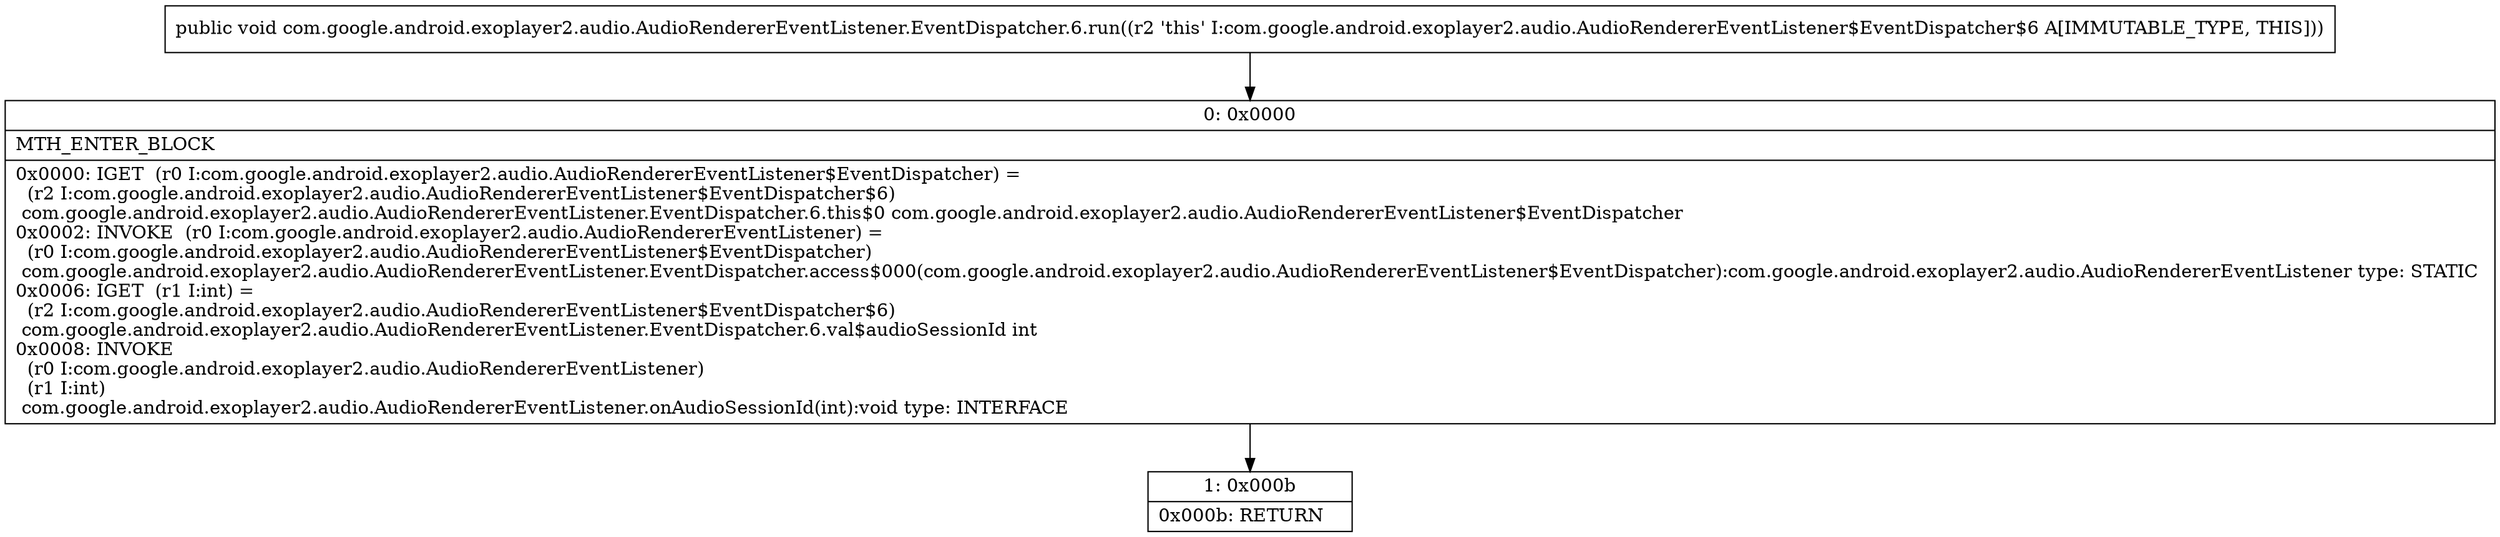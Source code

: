 digraph "CFG forcom.google.android.exoplayer2.audio.AudioRendererEventListener.EventDispatcher.6.run()V" {
Node_0 [shape=record,label="{0\:\ 0x0000|MTH_ENTER_BLOCK\l|0x0000: IGET  (r0 I:com.google.android.exoplayer2.audio.AudioRendererEventListener$EventDispatcher) = \l  (r2 I:com.google.android.exoplayer2.audio.AudioRendererEventListener$EventDispatcher$6)\l com.google.android.exoplayer2.audio.AudioRendererEventListener.EventDispatcher.6.this$0 com.google.android.exoplayer2.audio.AudioRendererEventListener$EventDispatcher \l0x0002: INVOKE  (r0 I:com.google.android.exoplayer2.audio.AudioRendererEventListener) = \l  (r0 I:com.google.android.exoplayer2.audio.AudioRendererEventListener$EventDispatcher)\l com.google.android.exoplayer2.audio.AudioRendererEventListener.EventDispatcher.access$000(com.google.android.exoplayer2.audio.AudioRendererEventListener$EventDispatcher):com.google.android.exoplayer2.audio.AudioRendererEventListener type: STATIC \l0x0006: IGET  (r1 I:int) = \l  (r2 I:com.google.android.exoplayer2.audio.AudioRendererEventListener$EventDispatcher$6)\l com.google.android.exoplayer2.audio.AudioRendererEventListener.EventDispatcher.6.val$audioSessionId int \l0x0008: INVOKE  \l  (r0 I:com.google.android.exoplayer2.audio.AudioRendererEventListener)\l  (r1 I:int)\l com.google.android.exoplayer2.audio.AudioRendererEventListener.onAudioSessionId(int):void type: INTERFACE \l}"];
Node_1 [shape=record,label="{1\:\ 0x000b|0x000b: RETURN   \l}"];
MethodNode[shape=record,label="{public void com.google.android.exoplayer2.audio.AudioRendererEventListener.EventDispatcher.6.run((r2 'this' I:com.google.android.exoplayer2.audio.AudioRendererEventListener$EventDispatcher$6 A[IMMUTABLE_TYPE, THIS])) }"];
MethodNode -> Node_0;
Node_0 -> Node_1;
}

